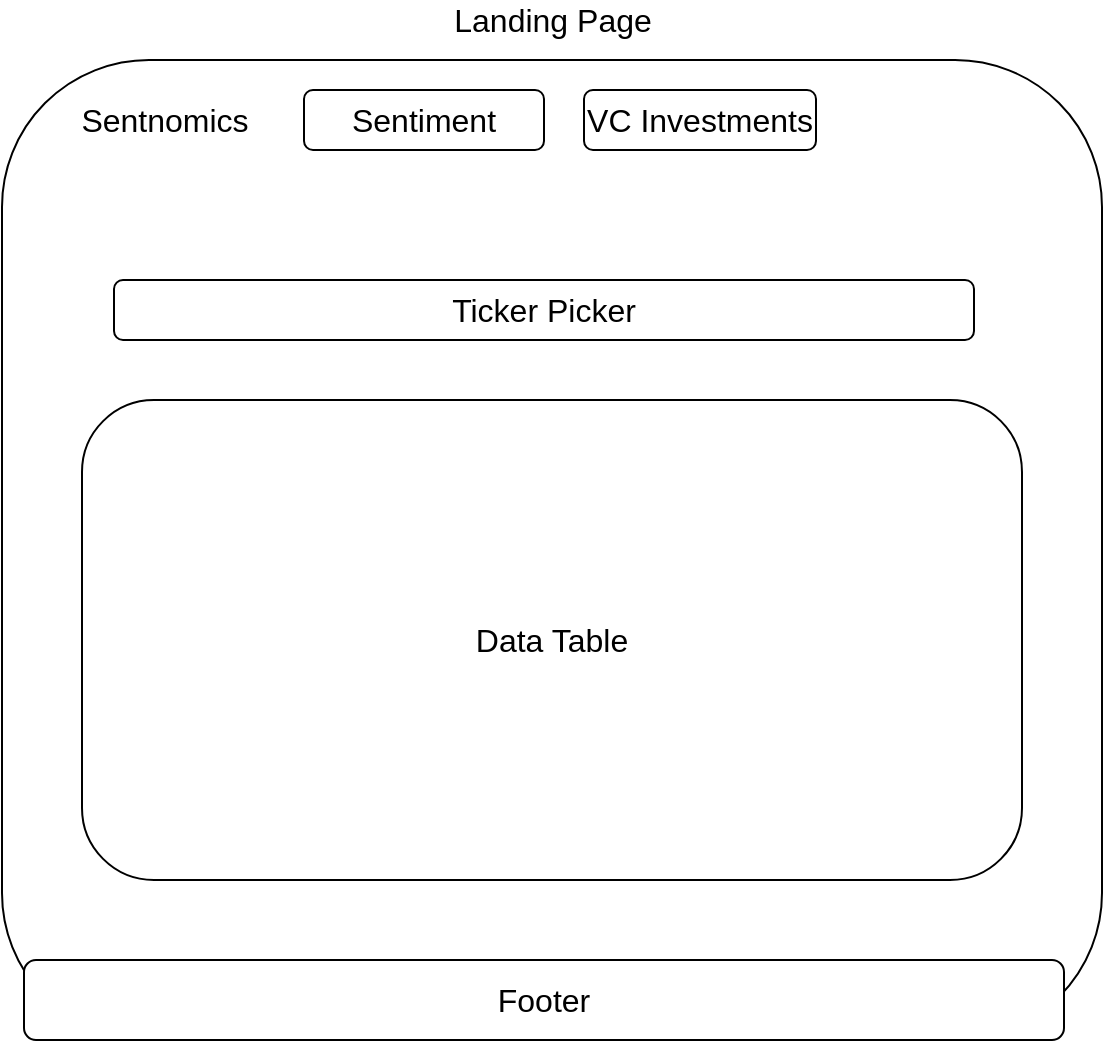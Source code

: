 <mxfile version="16.3.0" type="device"><diagram id="VtPwfMA5zlOcsDCulbGo" name="Page-1"><mxGraphModel dx="1422" dy="804" grid="1" gridSize="10" guides="1" tooltips="1" connect="1" arrows="1" fold="1" page="1" pageScale="1" pageWidth="827" pageHeight="1169" math="0" shadow="0"><root><mxCell id="0"/><mxCell id="1" parent="0"/><mxCell id="nGqiSRwmlx88XxN5Dm1L-1" value="" style="rounded=1;whiteSpace=wrap;html=1;" vertex="1" parent="1"><mxGeometry x="139" y="50" width="550" height="490" as="geometry"/></mxCell><mxCell id="nGqiSRwmlx88XxN5Dm1L-2" value="Landing Page" style="text;html=1;align=center;verticalAlign=middle;resizable=0;points=[];autosize=1;strokeColor=none;fillColor=none;fontSize=16;" vertex="1" parent="1"><mxGeometry x="359" y="20" width="110" height="20" as="geometry"/></mxCell><mxCell id="nGqiSRwmlx88XxN5Dm1L-4" value="Sentnomics" style="text;html=1;align=center;verticalAlign=middle;resizable=0;points=[];autosize=1;strokeColor=none;fillColor=none;fontSize=16;" vertex="1" parent="1"><mxGeometry x="170" y="70" width="100" height="20" as="geometry"/></mxCell><mxCell id="nGqiSRwmlx88XxN5Dm1L-5" value="Data Table" style="rounded=1;whiteSpace=wrap;html=1;fontSize=16;" vertex="1" parent="1"><mxGeometry x="179" y="220" width="470" height="240" as="geometry"/></mxCell><mxCell id="nGqiSRwmlx88XxN5Dm1L-6" value="Footer" style="rounded=1;whiteSpace=wrap;html=1;fontSize=16;" vertex="1" parent="1"><mxGeometry x="150" y="500" width="520" height="40" as="geometry"/></mxCell><mxCell id="nGqiSRwmlx88XxN5Dm1L-7" value="Sentiment" style="rounded=1;whiteSpace=wrap;html=1;fontSize=16;" vertex="1" parent="1"><mxGeometry x="290" y="65" width="120" height="30" as="geometry"/></mxCell><mxCell id="nGqiSRwmlx88XxN5Dm1L-8" value="VC Investments" style="rounded=1;whiteSpace=wrap;html=1;fontSize=16;" vertex="1" parent="1"><mxGeometry x="430" y="65" width="116" height="30" as="geometry"/></mxCell><mxCell id="nGqiSRwmlx88XxN5Dm1L-9" value="Ticker Picker" style="rounded=1;whiteSpace=wrap;html=1;fontSize=16;" vertex="1" parent="1"><mxGeometry x="195" y="160" width="430" height="30" as="geometry"/></mxCell></root></mxGraphModel></diagram></mxfile>